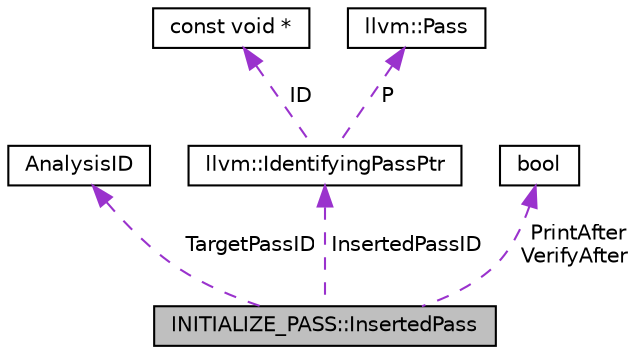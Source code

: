 digraph "INITIALIZE_PASS::InsertedPass"
{
 // LATEX_PDF_SIZE
  bgcolor="transparent";
  edge [fontname="Helvetica",fontsize="10",labelfontname="Helvetica",labelfontsize="10"];
  node [fontname="Helvetica",fontsize="10",shape="box"];
  Node1 [label="INITIALIZE_PASS::InsertedPass",height=0.2,width=0.4,color="black", fillcolor="grey75", style="filled", fontcolor="black",tooltip=" "];
  Node2 -> Node1 [dir="back",color="darkorchid3",fontsize="10",style="dashed",label=" TargetPassID" ,fontname="Helvetica"];
  Node2 [label="AnalysisID",height=0.2,width=0.4,color="black",tooltip=" "];
  Node3 -> Node1 [dir="back",color="darkorchid3",fontsize="10",style="dashed",label=" InsertedPassID" ,fontname="Helvetica"];
  Node3 [label="llvm::IdentifyingPassPtr",height=0.2,width=0.4,color="black",URL="$classllvm_1_1IdentifyingPassPtr.html",tooltip="Discriminated union of Pass ID types."];
  Node4 -> Node3 [dir="back",color="darkorchid3",fontsize="10",style="dashed",label=" ID" ,fontname="Helvetica"];
  Node4 [label="const void *",height=0.2,width=0.4,color="black",tooltip=" "];
  Node5 -> Node3 [dir="back",color="darkorchid3",fontsize="10",style="dashed",label=" P" ,fontname="Helvetica"];
  Node5 [label="llvm::Pass",height=0.2,width=0.4,color="black",URL="$classllvm_1_1Pass.html",tooltip="Pass interface - Implemented by all 'passes'."];
  Node6 -> Node1 [dir="back",color="darkorchid3",fontsize="10",style="dashed",label=" PrintAfter\nVerifyAfter" ,fontname="Helvetica"];
  Node6 [label="bool",height=0.2,width=0.4,color="black",URL="$classbool.html",tooltip=" "];
}
